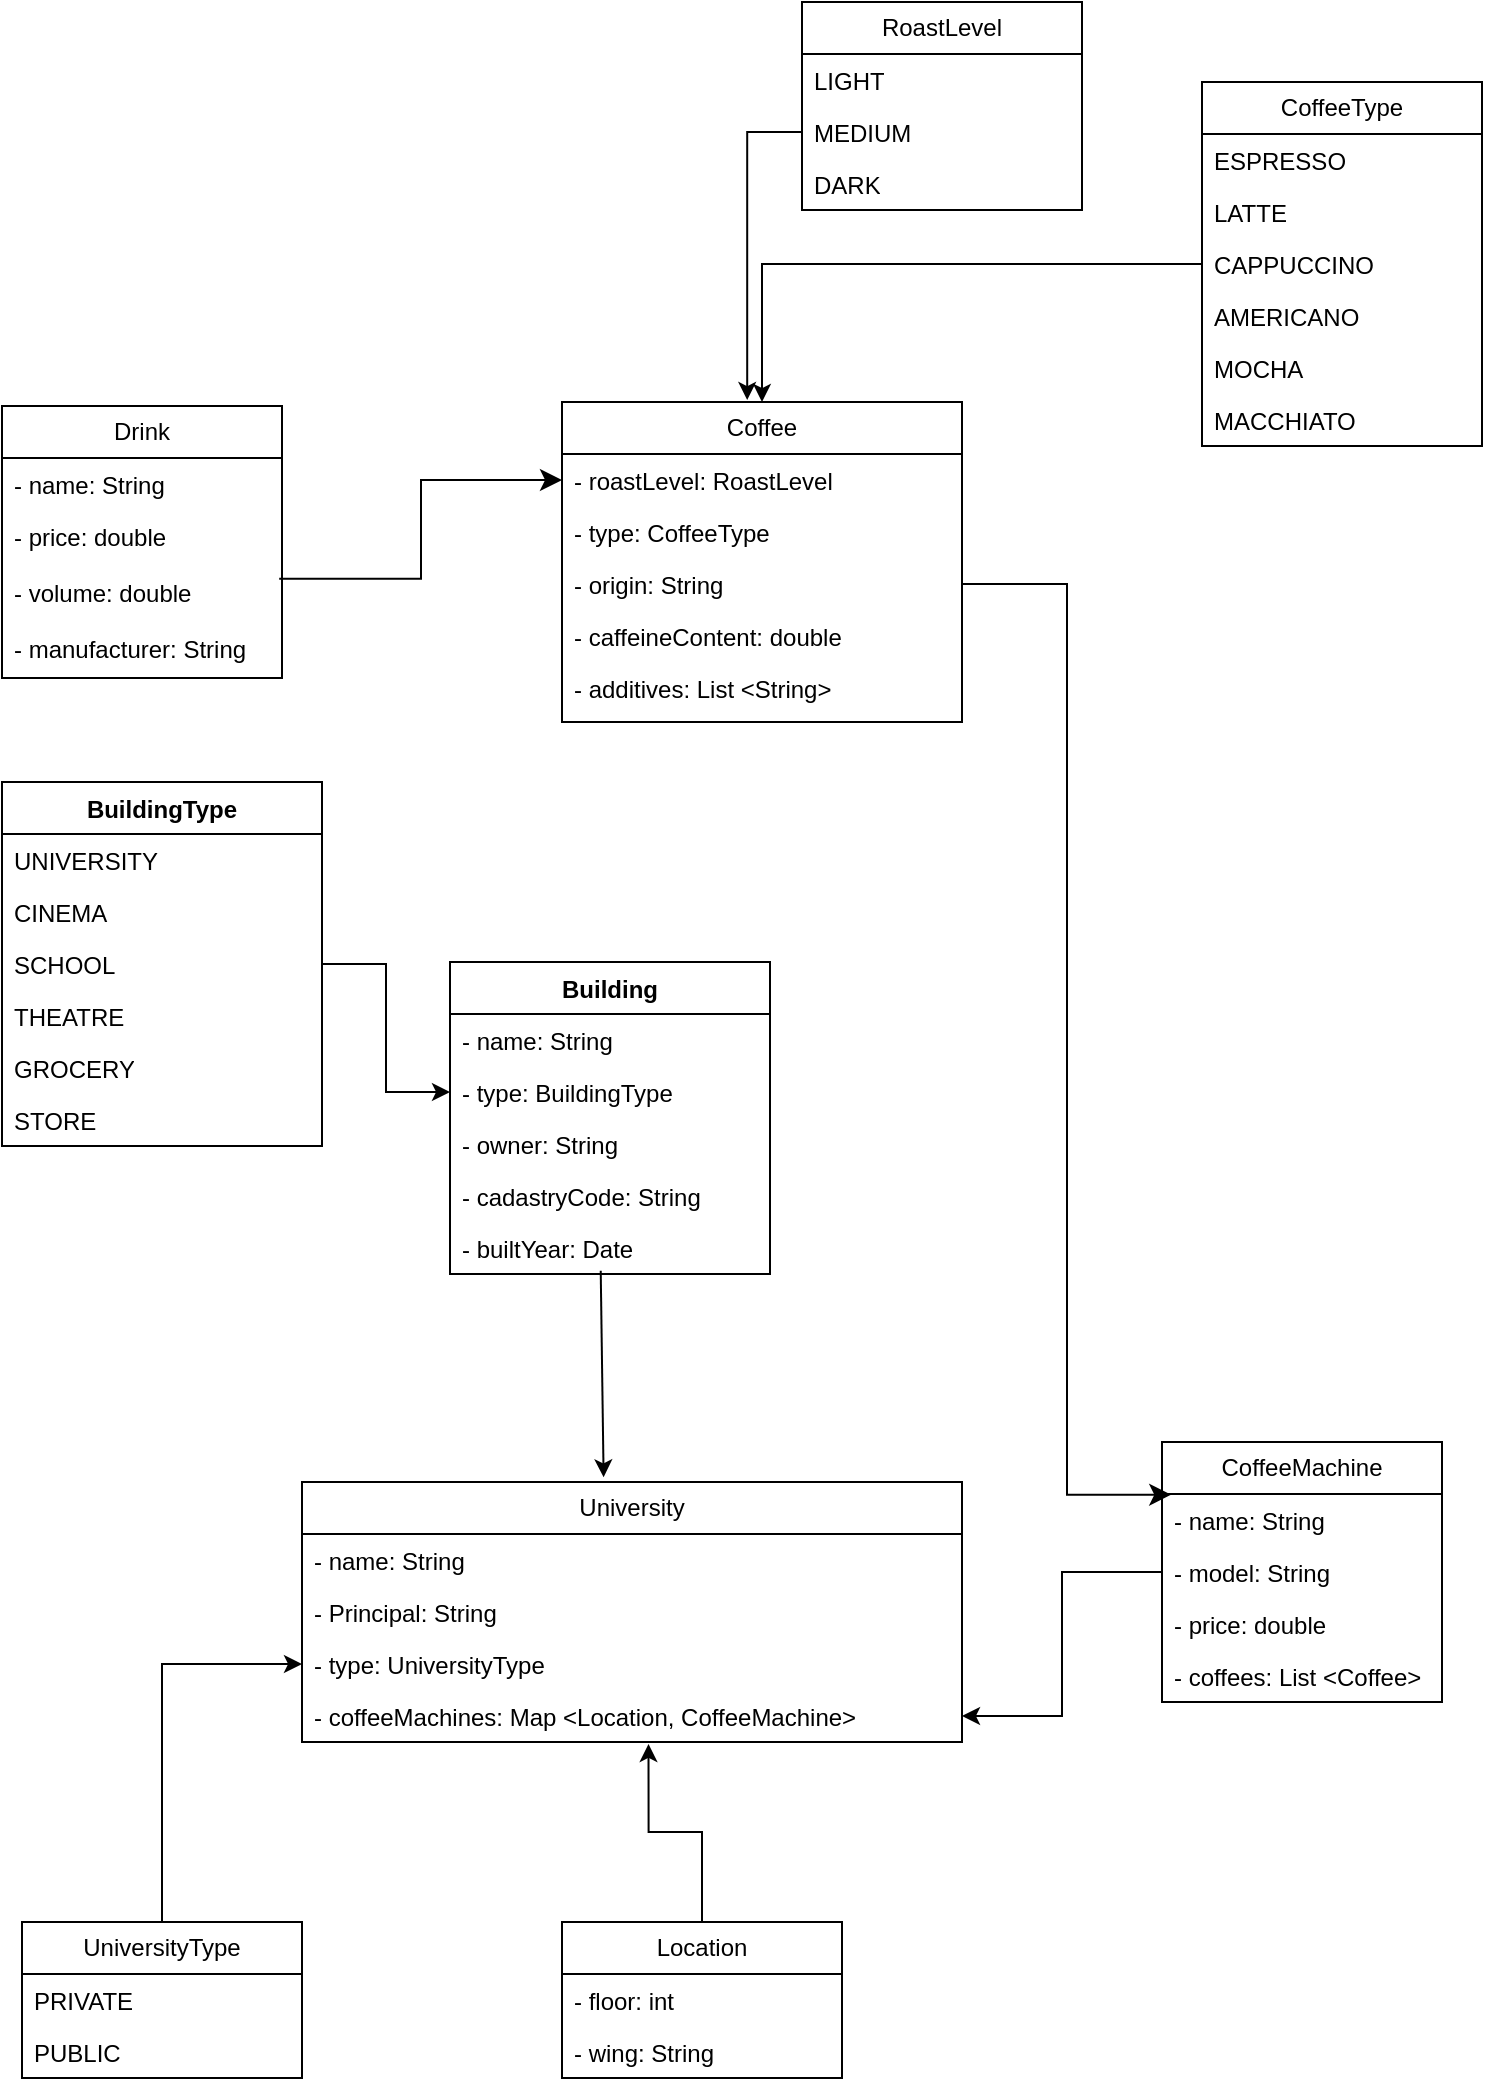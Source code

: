 <mxfile version="24.3.1" type="github">
  <diagram name="Page-1" id="FMfdvr8Tkq25NGHUM0uy">
    <mxGraphModel dx="1059" dy="657" grid="1" gridSize="10" guides="1" tooltips="1" connect="1" arrows="1" fold="1" page="1" pageScale="1" pageWidth="827" pageHeight="1169" math="0" shadow="0">
      <root>
        <mxCell id="0" />
        <mxCell id="1" parent="0" />
        <mxCell id="WFAb-JO92HZYGPEsbWlz-5" value="Drink" style="swimlane;fontStyle=0;childLayout=stackLayout;horizontal=1;startSize=26;fillColor=none;horizontalStack=0;resizeParent=1;resizeParentMax=0;resizeLast=0;collapsible=1;marginBottom=0;whiteSpace=wrap;html=1;" vertex="1" parent="1">
          <mxGeometry x="40" y="282" width="140" height="136" as="geometry" />
        </mxCell>
        <mxCell id="WFAb-JO92HZYGPEsbWlz-6" value="- name: String" style="text;strokeColor=none;fillColor=none;align=left;verticalAlign=top;spacingLeft=4;spacingRight=4;overflow=hidden;rotatable=0;points=[[0,0.5],[1,0.5]];portConstraint=eastwest;whiteSpace=wrap;html=1;" vertex="1" parent="WFAb-JO92HZYGPEsbWlz-5">
          <mxGeometry y="26" width="140" height="26" as="geometry" />
        </mxCell>
        <mxCell id="WFAb-JO92HZYGPEsbWlz-7" value="- price: double" style="text;strokeColor=none;fillColor=none;align=left;verticalAlign=top;spacingLeft=4;spacingRight=4;overflow=hidden;rotatable=0;points=[[0,0.5],[1,0.5]];portConstraint=eastwest;whiteSpace=wrap;html=1;" vertex="1" parent="WFAb-JO92HZYGPEsbWlz-5">
          <mxGeometry y="52" width="140" height="28" as="geometry" />
        </mxCell>
        <mxCell id="WFAb-JO92HZYGPEsbWlz-9" value="- volume: double" style="text;strokeColor=none;fillColor=none;align=left;verticalAlign=top;spacingLeft=4;spacingRight=4;overflow=hidden;rotatable=0;points=[[0,0.5],[1,0.5]];portConstraint=eastwest;whiteSpace=wrap;html=1;" vertex="1" parent="WFAb-JO92HZYGPEsbWlz-5">
          <mxGeometry y="80" width="140" height="28" as="geometry" />
        </mxCell>
        <mxCell id="WFAb-JO92HZYGPEsbWlz-10" value="- manufacturer: String" style="text;strokeColor=none;fillColor=none;align=left;verticalAlign=top;spacingLeft=4;spacingRight=4;overflow=hidden;rotatable=0;points=[[0,0.5],[1,0.5]];portConstraint=eastwest;whiteSpace=wrap;html=1;" vertex="1" parent="WFAb-JO92HZYGPEsbWlz-5">
          <mxGeometry y="108" width="140" height="28" as="geometry" />
        </mxCell>
        <mxCell id="WFAb-JO92HZYGPEsbWlz-11" value="Coffee" style="swimlane;fontStyle=0;childLayout=stackLayout;horizontal=1;startSize=26;fillColor=none;horizontalStack=0;resizeParent=1;resizeParentMax=0;resizeLast=0;collapsible=1;marginBottom=0;whiteSpace=wrap;html=1;" vertex="1" parent="1">
          <mxGeometry x="320" y="280" width="200" height="160" as="geometry" />
        </mxCell>
        <mxCell id="WFAb-JO92HZYGPEsbWlz-12" value="- roastLevel: RoastLevel" style="text;strokeColor=none;fillColor=none;align=left;verticalAlign=top;spacingLeft=4;spacingRight=4;overflow=hidden;rotatable=0;points=[[0,0.5],[1,0.5]];portConstraint=eastwest;whiteSpace=wrap;html=1;" vertex="1" parent="WFAb-JO92HZYGPEsbWlz-11">
          <mxGeometry y="26" width="200" height="26" as="geometry" />
        </mxCell>
        <mxCell id="WFAb-JO92HZYGPEsbWlz-13" value="- type: CoffeeType" style="text;strokeColor=none;fillColor=none;align=left;verticalAlign=top;spacingLeft=4;spacingRight=4;overflow=hidden;rotatable=0;points=[[0,0.5],[1,0.5]];portConstraint=eastwest;whiteSpace=wrap;html=1;" vertex="1" parent="WFAb-JO92HZYGPEsbWlz-11">
          <mxGeometry y="52" width="200" height="26" as="geometry" />
        </mxCell>
        <mxCell id="WFAb-JO92HZYGPEsbWlz-14" value="- origin: String" style="text;strokeColor=none;fillColor=none;align=left;verticalAlign=top;spacingLeft=4;spacingRight=4;overflow=hidden;rotatable=0;points=[[0,0.5],[1,0.5]];portConstraint=eastwest;whiteSpace=wrap;html=1;" vertex="1" parent="WFAb-JO92HZYGPEsbWlz-11">
          <mxGeometry y="78" width="200" height="26" as="geometry" />
        </mxCell>
        <mxCell id="WFAb-JO92HZYGPEsbWlz-15" value="- caffeineContent: double" style="text;strokeColor=none;fillColor=none;align=left;verticalAlign=top;spacingLeft=4;spacingRight=4;overflow=hidden;rotatable=0;points=[[0,0.5],[1,0.5]];portConstraint=eastwest;whiteSpace=wrap;html=1;" vertex="1" parent="WFAb-JO92HZYGPEsbWlz-11">
          <mxGeometry y="104" width="200" height="26" as="geometry" />
        </mxCell>
        <mxCell id="WFAb-JO92HZYGPEsbWlz-16" value="- additives: List &amp;lt;String&amp;gt;" style="text;strokeColor=none;fillColor=none;align=left;verticalAlign=top;spacingLeft=4;spacingRight=4;overflow=hidden;rotatable=0;points=[[0,0.5],[1,0.5]];portConstraint=eastwest;whiteSpace=wrap;html=1;" vertex="1" parent="WFAb-JO92HZYGPEsbWlz-11">
          <mxGeometry y="130" width="200" height="30" as="geometry" />
        </mxCell>
        <mxCell id="WFAb-JO92HZYGPEsbWlz-17" value="" style="edgeStyle=elbowEdgeStyle;elbow=horizontal;endArrow=classic;html=1;curved=0;rounded=0;endSize=8;startSize=8;exitX=0.99;exitY=0.226;exitDx=0;exitDy=0;exitPerimeter=0;entryX=0;entryY=0.5;entryDx=0;entryDy=0;" edge="1" parent="1" source="WFAb-JO92HZYGPEsbWlz-9" target="WFAb-JO92HZYGPEsbWlz-12">
          <mxGeometry width="50" height="50" relative="1" as="geometry">
            <mxPoint x="200" y="372" as="sourcePoint" />
            <mxPoint x="250" y="322" as="targetPoint" />
          </mxGeometry>
        </mxCell>
        <mxCell id="WFAb-JO92HZYGPEsbWlz-18" value="Building" style="swimlane;fontStyle=1;align=center;verticalAlign=top;childLayout=stackLayout;horizontal=1;startSize=26;horizontalStack=0;resizeParent=1;resizeParentMax=0;resizeLast=0;collapsible=1;marginBottom=0;whiteSpace=wrap;html=1;" vertex="1" parent="1">
          <mxGeometry x="264" y="560" width="160" height="156" as="geometry" />
        </mxCell>
        <mxCell id="WFAb-JO92HZYGPEsbWlz-19" value="- name: String" style="text;strokeColor=none;fillColor=none;align=left;verticalAlign=top;spacingLeft=4;spacingRight=4;overflow=hidden;rotatable=0;points=[[0,0.5],[1,0.5]];portConstraint=eastwest;whiteSpace=wrap;html=1;" vertex="1" parent="WFAb-JO92HZYGPEsbWlz-18">
          <mxGeometry y="26" width="160" height="26" as="geometry" />
        </mxCell>
        <mxCell id="WFAb-JO92HZYGPEsbWlz-21" value="- type: BuildingType" style="text;strokeColor=none;fillColor=none;align=left;verticalAlign=top;spacingLeft=4;spacingRight=4;overflow=hidden;rotatable=0;points=[[0,0.5],[1,0.5]];portConstraint=eastwest;whiteSpace=wrap;html=1;" vertex="1" parent="WFAb-JO92HZYGPEsbWlz-18">
          <mxGeometry y="52" width="160" height="26" as="geometry" />
        </mxCell>
        <mxCell id="WFAb-JO92HZYGPEsbWlz-38" value="- owner: String" style="text;strokeColor=none;fillColor=none;align=left;verticalAlign=top;spacingLeft=4;spacingRight=4;overflow=hidden;rotatable=0;points=[[0,0.5],[1,0.5]];portConstraint=eastwest;whiteSpace=wrap;html=1;" vertex="1" parent="WFAb-JO92HZYGPEsbWlz-18">
          <mxGeometry y="78" width="160" height="26" as="geometry" />
        </mxCell>
        <mxCell id="WFAb-JO92HZYGPEsbWlz-39" value="- cadastryCode: String" style="text;strokeColor=none;fillColor=none;align=left;verticalAlign=top;spacingLeft=4;spacingRight=4;overflow=hidden;rotatable=0;points=[[0,0.5],[1,0.5]];portConstraint=eastwest;whiteSpace=wrap;html=1;" vertex="1" parent="WFAb-JO92HZYGPEsbWlz-18">
          <mxGeometry y="104" width="160" height="26" as="geometry" />
        </mxCell>
        <mxCell id="WFAb-JO92HZYGPEsbWlz-40" value="- builtYear: Date" style="text;strokeColor=none;fillColor=none;align=left;verticalAlign=top;spacingLeft=4;spacingRight=4;overflow=hidden;rotatable=0;points=[[0,0.5],[1,0.5]];portConstraint=eastwest;whiteSpace=wrap;html=1;" vertex="1" parent="WFAb-JO92HZYGPEsbWlz-18">
          <mxGeometry y="130" width="160" height="26" as="geometry" />
        </mxCell>
        <mxCell id="WFAb-JO92HZYGPEsbWlz-22" value="RoastLevel" style="swimlane;fontStyle=0;childLayout=stackLayout;horizontal=1;startSize=26;fillColor=none;horizontalStack=0;resizeParent=1;resizeParentMax=0;resizeLast=0;collapsible=1;marginBottom=0;whiteSpace=wrap;html=1;" vertex="1" parent="1">
          <mxGeometry x="440" y="80" width="140" height="104" as="geometry" />
        </mxCell>
        <mxCell id="WFAb-JO92HZYGPEsbWlz-23" value="LIGHT" style="text;strokeColor=none;fillColor=none;align=left;verticalAlign=top;spacingLeft=4;spacingRight=4;overflow=hidden;rotatable=0;points=[[0,0.5],[1,0.5]];portConstraint=eastwest;whiteSpace=wrap;html=1;" vertex="1" parent="WFAb-JO92HZYGPEsbWlz-22">
          <mxGeometry y="26" width="140" height="26" as="geometry" />
        </mxCell>
        <mxCell id="WFAb-JO92HZYGPEsbWlz-24" value="MEDIUM" style="text;strokeColor=none;fillColor=none;align=left;verticalAlign=top;spacingLeft=4;spacingRight=4;overflow=hidden;rotatable=0;points=[[0,0.5],[1,0.5]];portConstraint=eastwest;whiteSpace=wrap;html=1;" vertex="1" parent="WFAb-JO92HZYGPEsbWlz-22">
          <mxGeometry y="52" width="140" height="26" as="geometry" />
        </mxCell>
        <mxCell id="WFAb-JO92HZYGPEsbWlz-25" value="DARK" style="text;strokeColor=none;fillColor=none;align=left;verticalAlign=top;spacingLeft=4;spacingRight=4;overflow=hidden;rotatable=0;points=[[0,0.5],[1,0.5]];portConstraint=eastwest;whiteSpace=wrap;html=1;" vertex="1" parent="WFAb-JO92HZYGPEsbWlz-22">
          <mxGeometry y="78" width="140" height="26" as="geometry" />
        </mxCell>
        <mxCell id="WFAb-JO92HZYGPEsbWlz-28" style="edgeStyle=orthogonalEdgeStyle;rounded=0;orthogonalLoop=1;jettySize=auto;html=1;exitX=0;exitY=0.5;exitDx=0;exitDy=0;entryX=0.463;entryY=-0.006;entryDx=0;entryDy=0;entryPerimeter=0;" edge="1" parent="1" source="WFAb-JO92HZYGPEsbWlz-24" target="WFAb-JO92HZYGPEsbWlz-11">
          <mxGeometry relative="1" as="geometry" />
        </mxCell>
        <mxCell id="WFAb-JO92HZYGPEsbWlz-29" value="CoffeeType" style="swimlane;fontStyle=0;childLayout=stackLayout;horizontal=1;startSize=26;fillColor=none;horizontalStack=0;resizeParent=1;resizeParentMax=0;resizeLast=0;collapsible=1;marginBottom=0;whiteSpace=wrap;html=1;" vertex="1" parent="1">
          <mxGeometry x="640" y="120" width="140" height="182" as="geometry" />
        </mxCell>
        <mxCell id="WFAb-JO92HZYGPEsbWlz-30" value="ESPRESSO" style="text;strokeColor=none;fillColor=none;align=left;verticalAlign=top;spacingLeft=4;spacingRight=4;overflow=hidden;rotatable=0;points=[[0,0.5],[1,0.5]];portConstraint=eastwest;whiteSpace=wrap;html=1;" vertex="1" parent="WFAb-JO92HZYGPEsbWlz-29">
          <mxGeometry y="26" width="140" height="26" as="geometry" />
        </mxCell>
        <mxCell id="WFAb-JO92HZYGPEsbWlz-31" value="LATTE" style="text;strokeColor=none;fillColor=none;align=left;verticalAlign=top;spacingLeft=4;spacingRight=4;overflow=hidden;rotatable=0;points=[[0,0.5],[1,0.5]];portConstraint=eastwest;whiteSpace=wrap;html=1;" vertex="1" parent="WFAb-JO92HZYGPEsbWlz-29">
          <mxGeometry y="52" width="140" height="26" as="geometry" />
        </mxCell>
        <mxCell id="WFAb-JO92HZYGPEsbWlz-32" value="CAPPUCCINO" style="text;strokeColor=none;fillColor=none;align=left;verticalAlign=top;spacingLeft=4;spacingRight=4;overflow=hidden;rotatable=0;points=[[0,0.5],[1,0.5]];portConstraint=eastwest;whiteSpace=wrap;html=1;" vertex="1" parent="WFAb-JO92HZYGPEsbWlz-29">
          <mxGeometry y="78" width="140" height="26" as="geometry" />
        </mxCell>
        <mxCell id="WFAb-JO92HZYGPEsbWlz-33" value="AMERICANO" style="text;strokeColor=none;fillColor=none;align=left;verticalAlign=top;spacingLeft=4;spacingRight=4;overflow=hidden;rotatable=0;points=[[0,0.5],[1,0.5]];portConstraint=eastwest;whiteSpace=wrap;html=1;" vertex="1" parent="WFAb-JO92HZYGPEsbWlz-29">
          <mxGeometry y="104" width="140" height="26" as="geometry" />
        </mxCell>
        <mxCell id="WFAb-JO92HZYGPEsbWlz-34" value="MOCHA" style="text;strokeColor=none;fillColor=none;align=left;verticalAlign=top;spacingLeft=4;spacingRight=4;overflow=hidden;rotatable=0;points=[[0,0.5],[1,0.5]];portConstraint=eastwest;whiteSpace=wrap;html=1;" vertex="1" parent="WFAb-JO92HZYGPEsbWlz-29">
          <mxGeometry y="130" width="140" height="26" as="geometry" />
        </mxCell>
        <mxCell id="WFAb-JO92HZYGPEsbWlz-35" value="MACCHIATO" style="text;strokeColor=none;fillColor=none;align=left;verticalAlign=top;spacingLeft=4;spacingRight=4;overflow=hidden;rotatable=0;points=[[0,0.5],[1,0.5]];portConstraint=eastwest;whiteSpace=wrap;html=1;" vertex="1" parent="WFAb-JO92HZYGPEsbWlz-29">
          <mxGeometry y="156" width="140" height="26" as="geometry" />
        </mxCell>
        <mxCell id="WFAb-JO92HZYGPEsbWlz-37" style="edgeStyle=orthogonalEdgeStyle;rounded=0;orthogonalLoop=1;jettySize=auto;html=1;exitX=0;exitY=0.5;exitDx=0;exitDy=0;" edge="1" parent="1" source="WFAb-JO92HZYGPEsbWlz-32" target="WFAb-JO92HZYGPEsbWlz-11">
          <mxGeometry relative="1" as="geometry" />
        </mxCell>
        <mxCell id="WFAb-JO92HZYGPEsbWlz-41" value="BuildingType" style="swimlane;fontStyle=1;align=center;verticalAlign=top;childLayout=stackLayout;horizontal=1;startSize=26;horizontalStack=0;resizeParent=1;resizeParentMax=0;resizeLast=0;collapsible=1;marginBottom=0;whiteSpace=wrap;html=1;" vertex="1" parent="1">
          <mxGeometry x="40" y="470" width="160" height="182" as="geometry" />
        </mxCell>
        <mxCell id="WFAb-JO92HZYGPEsbWlz-42" value="UNIVERSITY" style="text;strokeColor=none;fillColor=none;align=left;verticalAlign=top;spacingLeft=4;spacingRight=4;overflow=hidden;rotatable=0;points=[[0,0.5],[1,0.5]];portConstraint=eastwest;whiteSpace=wrap;html=1;" vertex="1" parent="WFAb-JO92HZYGPEsbWlz-41">
          <mxGeometry y="26" width="160" height="26" as="geometry" />
        </mxCell>
        <mxCell id="WFAb-JO92HZYGPEsbWlz-44" value="CINEMA" style="text;strokeColor=none;fillColor=none;align=left;verticalAlign=top;spacingLeft=4;spacingRight=4;overflow=hidden;rotatable=0;points=[[0,0.5],[1,0.5]];portConstraint=eastwest;whiteSpace=wrap;html=1;" vertex="1" parent="WFAb-JO92HZYGPEsbWlz-41">
          <mxGeometry y="52" width="160" height="26" as="geometry" />
        </mxCell>
        <mxCell id="WFAb-JO92HZYGPEsbWlz-48" value="SCHOOL" style="text;strokeColor=none;fillColor=none;align=left;verticalAlign=top;spacingLeft=4;spacingRight=4;overflow=hidden;rotatable=0;points=[[0,0.5],[1,0.5]];portConstraint=eastwest;whiteSpace=wrap;html=1;" vertex="1" parent="WFAb-JO92HZYGPEsbWlz-41">
          <mxGeometry y="78" width="160" height="26" as="geometry" />
        </mxCell>
        <mxCell id="WFAb-JO92HZYGPEsbWlz-49" value="THEATRE" style="text;strokeColor=none;fillColor=none;align=left;verticalAlign=top;spacingLeft=4;spacingRight=4;overflow=hidden;rotatable=0;points=[[0,0.5],[1,0.5]];portConstraint=eastwest;whiteSpace=wrap;html=1;" vertex="1" parent="WFAb-JO92HZYGPEsbWlz-41">
          <mxGeometry y="104" width="160" height="26" as="geometry" />
        </mxCell>
        <mxCell id="WFAb-JO92HZYGPEsbWlz-50" value="GROCERY" style="text;strokeColor=none;fillColor=none;align=left;verticalAlign=top;spacingLeft=4;spacingRight=4;overflow=hidden;rotatable=0;points=[[0,0.5],[1,0.5]];portConstraint=eastwest;whiteSpace=wrap;html=1;" vertex="1" parent="WFAb-JO92HZYGPEsbWlz-41">
          <mxGeometry y="130" width="160" height="26" as="geometry" />
        </mxCell>
        <mxCell id="WFAb-JO92HZYGPEsbWlz-51" value="STORE" style="text;strokeColor=none;fillColor=none;align=left;verticalAlign=top;spacingLeft=4;spacingRight=4;overflow=hidden;rotatable=0;points=[[0,0.5],[1,0.5]];portConstraint=eastwest;whiteSpace=wrap;html=1;" vertex="1" parent="WFAb-JO92HZYGPEsbWlz-41">
          <mxGeometry y="156" width="160" height="26" as="geometry" />
        </mxCell>
        <mxCell id="WFAb-JO92HZYGPEsbWlz-52" style="edgeStyle=orthogonalEdgeStyle;rounded=0;orthogonalLoop=1;jettySize=auto;html=1;exitX=1;exitY=0.5;exitDx=0;exitDy=0;entryX=0;entryY=0.5;entryDx=0;entryDy=0;" edge="1" parent="1" source="WFAb-JO92HZYGPEsbWlz-48" target="WFAb-JO92HZYGPEsbWlz-21">
          <mxGeometry relative="1" as="geometry" />
        </mxCell>
        <mxCell id="WFAb-JO92HZYGPEsbWlz-53" value="University" style="swimlane;fontStyle=0;childLayout=stackLayout;horizontal=1;startSize=26;fillColor=none;horizontalStack=0;resizeParent=1;resizeParentMax=0;resizeLast=0;collapsible=1;marginBottom=0;whiteSpace=wrap;html=1;" vertex="1" parent="1">
          <mxGeometry x="190" y="820" width="330" height="130" as="geometry" />
        </mxCell>
        <mxCell id="WFAb-JO92HZYGPEsbWlz-55" value="- name: String" style="text;strokeColor=none;fillColor=none;align=left;verticalAlign=top;spacingLeft=4;spacingRight=4;overflow=hidden;rotatable=0;points=[[0,0.5],[1,0.5]];portConstraint=eastwest;whiteSpace=wrap;html=1;" vertex="1" parent="WFAb-JO92HZYGPEsbWlz-53">
          <mxGeometry y="26" width="330" height="26" as="geometry" />
        </mxCell>
        <mxCell id="WFAb-JO92HZYGPEsbWlz-56" value="- Principal: String" style="text;strokeColor=none;fillColor=none;align=left;verticalAlign=top;spacingLeft=4;spacingRight=4;overflow=hidden;rotatable=0;points=[[0,0.5],[1,0.5]];portConstraint=eastwest;whiteSpace=wrap;html=1;" vertex="1" parent="WFAb-JO92HZYGPEsbWlz-53">
          <mxGeometry y="52" width="330" height="26" as="geometry" />
        </mxCell>
        <mxCell id="WFAb-JO92HZYGPEsbWlz-57" value="- type: UniversityType" style="text;strokeColor=none;fillColor=none;align=left;verticalAlign=top;spacingLeft=4;spacingRight=4;overflow=hidden;rotatable=0;points=[[0,0.5],[1,0.5]];portConstraint=eastwest;whiteSpace=wrap;html=1;" vertex="1" parent="WFAb-JO92HZYGPEsbWlz-53">
          <mxGeometry y="78" width="330" height="26" as="geometry" />
        </mxCell>
        <mxCell id="WFAb-JO92HZYGPEsbWlz-58" value="- coffeeMachines: Map &amp;lt;Location, CoffeeMachine&amp;gt;" style="text;strokeColor=none;fillColor=none;align=left;verticalAlign=top;spacingLeft=4;spacingRight=4;overflow=hidden;rotatable=0;points=[[0,0.5],[1,0.5]];portConstraint=eastwest;whiteSpace=wrap;html=1;" vertex="1" parent="WFAb-JO92HZYGPEsbWlz-53">
          <mxGeometry y="104" width="330" height="26" as="geometry" />
        </mxCell>
        <mxCell id="WFAb-JO92HZYGPEsbWlz-61" value="" style="endArrow=classic;html=1;rounded=0;exitX=0.471;exitY=0.936;exitDx=0;exitDy=0;exitPerimeter=0;entryX=0.457;entryY=-0.018;entryDx=0;entryDy=0;entryPerimeter=0;" edge="1" parent="1" source="WFAb-JO92HZYGPEsbWlz-40" target="WFAb-JO92HZYGPEsbWlz-53">
          <mxGeometry width="50" height="50" relative="1" as="geometry">
            <mxPoint x="370" y="780" as="sourcePoint" />
            <mxPoint x="334" y="890" as="targetPoint" />
          </mxGeometry>
        </mxCell>
        <mxCell id="WFAb-JO92HZYGPEsbWlz-62" value="CoffeeMachine" style="swimlane;fontStyle=0;childLayout=stackLayout;horizontal=1;startSize=26;fillColor=none;horizontalStack=0;resizeParent=1;resizeParentMax=0;resizeLast=0;collapsible=1;marginBottom=0;whiteSpace=wrap;html=1;" vertex="1" parent="1">
          <mxGeometry x="620" y="800" width="140" height="130" as="geometry" />
        </mxCell>
        <mxCell id="WFAb-JO92HZYGPEsbWlz-63" value="- name: String" style="text;strokeColor=none;fillColor=none;align=left;verticalAlign=top;spacingLeft=4;spacingRight=4;overflow=hidden;rotatable=0;points=[[0,0.5],[1,0.5]];portConstraint=eastwest;whiteSpace=wrap;html=1;" vertex="1" parent="WFAb-JO92HZYGPEsbWlz-62">
          <mxGeometry y="26" width="140" height="26" as="geometry" />
        </mxCell>
        <mxCell id="WFAb-JO92HZYGPEsbWlz-64" value="- model: String" style="text;strokeColor=none;fillColor=none;align=left;verticalAlign=top;spacingLeft=4;spacingRight=4;overflow=hidden;rotatable=0;points=[[0,0.5],[1,0.5]];portConstraint=eastwest;whiteSpace=wrap;html=1;" vertex="1" parent="WFAb-JO92HZYGPEsbWlz-62">
          <mxGeometry y="52" width="140" height="26" as="geometry" />
        </mxCell>
        <mxCell id="WFAb-JO92HZYGPEsbWlz-65" value="- price: double" style="text;strokeColor=none;fillColor=none;align=left;verticalAlign=top;spacingLeft=4;spacingRight=4;overflow=hidden;rotatable=0;points=[[0,0.5],[1,0.5]];portConstraint=eastwest;whiteSpace=wrap;html=1;" vertex="1" parent="WFAb-JO92HZYGPEsbWlz-62">
          <mxGeometry y="78" width="140" height="26" as="geometry" />
        </mxCell>
        <mxCell id="WFAb-JO92HZYGPEsbWlz-66" value="- coffees: List &amp;lt;Coffee&amp;gt;" style="text;strokeColor=none;fillColor=none;align=left;verticalAlign=top;spacingLeft=4;spacingRight=4;overflow=hidden;rotatable=0;points=[[0,0.5],[1,0.5]];portConstraint=eastwest;whiteSpace=wrap;html=1;" vertex="1" parent="WFAb-JO92HZYGPEsbWlz-62">
          <mxGeometry y="104" width="140" height="26" as="geometry" />
        </mxCell>
        <mxCell id="WFAb-JO92HZYGPEsbWlz-67" value="" style="edgeStyle=elbowEdgeStyle;elbow=horizontal;endArrow=classic;html=1;curved=0;rounded=0;endSize=8;startSize=8;entryX=0.033;entryY=0.013;entryDx=0;entryDy=0;entryPerimeter=0;exitX=1;exitY=0.5;exitDx=0;exitDy=0;" edge="1" parent="1" source="WFAb-JO92HZYGPEsbWlz-14" target="WFAb-JO92HZYGPEsbWlz-63">
          <mxGeometry width="50" height="50" relative="1" as="geometry">
            <mxPoint x="520" y="460" as="sourcePoint" />
            <mxPoint x="570" y="410" as="targetPoint" />
          </mxGeometry>
        </mxCell>
        <mxCell id="WFAb-JO92HZYGPEsbWlz-69" style="edgeStyle=orthogonalEdgeStyle;rounded=0;orthogonalLoop=1;jettySize=auto;html=1;entryX=1;entryY=0.5;entryDx=0;entryDy=0;" edge="1" parent="1" source="WFAb-JO92HZYGPEsbWlz-64" target="WFAb-JO92HZYGPEsbWlz-58">
          <mxGeometry relative="1" as="geometry" />
        </mxCell>
        <mxCell id="WFAb-JO92HZYGPEsbWlz-78" style="edgeStyle=orthogonalEdgeStyle;rounded=0;orthogonalLoop=1;jettySize=auto;html=1;exitX=0.5;exitY=0;exitDx=0;exitDy=0;entryX=0;entryY=0.5;entryDx=0;entryDy=0;" edge="1" parent="1" source="WFAb-JO92HZYGPEsbWlz-70" target="WFAb-JO92HZYGPEsbWlz-57">
          <mxGeometry relative="1" as="geometry" />
        </mxCell>
        <mxCell id="WFAb-JO92HZYGPEsbWlz-70" value="UniversityType" style="swimlane;fontStyle=0;childLayout=stackLayout;horizontal=1;startSize=26;fillColor=none;horizontalStack=0;resizeParent=1;resizeParentMax=0;resizeLast=0;collapsible=1;marginBottom=0;whiteSpace=wrap;html=1;" vertex="1" parent="1">
          <mxGeometry x="50" y="1040" width="140" height="78" as="geometry" />
        </mxCell>
        <mxCell id="WFAb-JO92HZYGPEsbWlz-71" value="PRIVATE" style="text;strokeColor=none;fillColor=none;align=left;verticalAlign=top;spacingLeft=4;spacingRight=4;overflow=hidden;rotatable=0;points=[[0,0.5],[1,0.5]];portConstraint=eastwest;whiteSpace=wrap;html=1;" vertex="1" parent="WFAb-JO92HZYGPEsbWlz-70">
          <mxGeometry y="26" width="140" height="26" as="geometry" />
        </mxCell>
        <mxCell id="WFAb-JO92HZYGPEsbWlz-72" value="PUBLIC" style="text;strokeColor=none;fillColor=none;align=left;verticalAlign=top;spacingLeft=4;spacingRight=4;overflow=hidden;rotatable=0;points=[[0,0.5],[1,0.5]];portConstraint=eastwest;whiteSpace=wrap;html=1;" vertex="1" parent="WFAb-JO92HZYGPEsbWlz-70">
          <mxGeometry y="52" width="140" height="26" as="geometry" />
        </mxCell>
        <mxCell id="WFAb-JO92HZYGPEsbWlz-74" value="Location" style="swimlane;fontStyle=0;childLayout=stackLayout;horizontal=1;startSize=26;fillColor=none;horizontalStack=0;resizeParent=1;resizeParentMax=0;resizeLast=0;collapsible=1;marginBottom=0;whiteSpace=wrap;html=1;" vertex="1" parent="1">
          <mxGeometry x="320" y="1040" width="140" height="78" as="geometry" />
        </mxCell>
        <mxCell id="WFAb-JO92HZYGPEsbWlz-75" value="- floor: int" style="text;strokeColor=none;fillColor=none;align=left;verticalAlign=top;spacingLeft=4;spacingRight=4;overflow=hidden;rotatable=0;points=[[0,0.5],[1,0.5]];portConstraint=eastwest;whiteSpace=wrap;html=1;" vertex="1" parent="WFAb-JO92HZYGPEsbWlz-74">
          <mxGeometry y="26" width="140" height="26" as="geometry" />
        </mxCell>
        <mxCell id="WFAb-JO92HZYGPEsbWlz-76" value="- wing: String" style="text;strokeColor=none;fillColor=none;align=left;verticalAlign=top;spacingLeft=4;spacingRight=4;overflow=hidden;rotatable=0;points=[[0,0.5],[1,0.5]];portConstraint=eastwest;whiteSpace=wrap;html=1;" vertex="1" parent="WFAb-JO92HZYGPEsbWlz-74">
          <mxGeometry y="52" width="140" height="26" as="geometry" />
        </mxCell>
        <mxCell id="WFAb-JO92HZYGPEsbWlz-79" style="edgeStyle=orthogonalEdgeStyle;rounded=0;orthogonalLoop=1;jettySize=auto;html=1;exitX=0.5;exitY=0;exitDx=0;exitDy=0;entryX=0.525;entryY=1.038;entryDx=0;entryDy=0;entryPerimeter=0;" edge="1" parent="1" source="WFAb-JO92HZYGPEsbWlz-74" target="WFAb-JO92HZYGPEsbWlz-58">
          <mxGeometry relative="1" as="geometry" />
        </mxCell>
      </root>
    </mxGraphModel>
  </diagram>
</mxfile>
